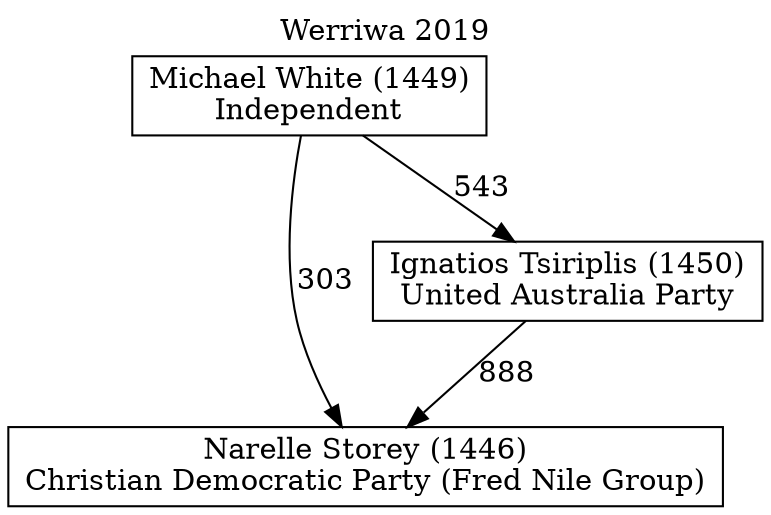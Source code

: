 // House preference flow
digraph "Narelle Storey (1446)_Werriwa_2019" {
	graph [label="Werriwa 2019" labelloc=t mclimit=10]
	node [shape=box]
	"Narelle Storey (1446)" [label="Narelle Storey (1446)
Christian Democratic Party (Fred Nile Group)"]
	"Ignatios Tsiriplis (1450)" [label="Ignatios Tsiriplis (1450)
United Australia Party"]
	"Michael White (1449)" [label="Michael White (1449)
Independent"]
	"Ignatios Tsiriplis (1450)" -> "Narelle Storey (1446)" [label=888]
	"Michael White (1449)" -> "Ignatios Tsiriplis (1450)" [label=543]
	"Michael White (1449)" -> "Narelle Storey (1446)" [label=303]
}
